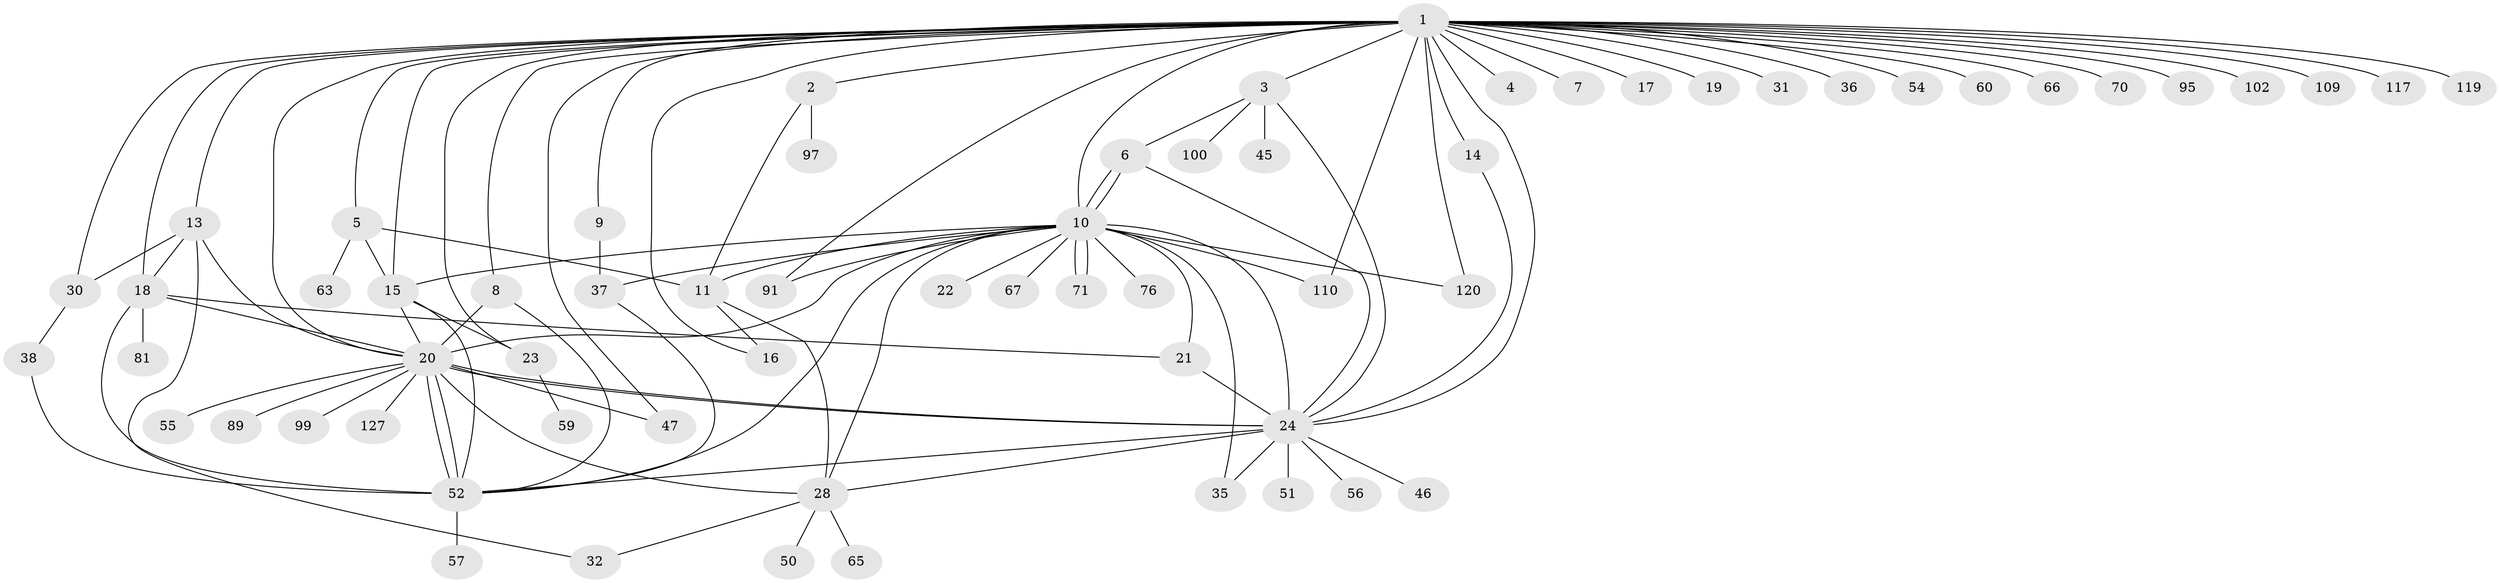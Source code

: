 // original degree distribution, {36: 0.0078125, 3: 0.109375, 5: 0.0625, 1: 0.5234375, 4: 0.0546875, 2: 0.171875, 21: 0.0078125, 7: 0.015625, 6: 0.0078125, 13: 0.0078125, 16: 0.0078125, 8: 0.0078125, 11: 0.0078125, 10: 0.0078125}
// Generated by graph-tools (version 1.1) at 2025/14/03/09/25 04:14:42]
// undirected, 64 vertices, 105 edges
graph export_dot {
graph [start="1"]
  node [color=gray90,style=filled];
  1;
  2;
  3;
  4;
  5;
  6 [super="+53+12"];
  7;
  8 [super="+43"];
  9;
  10 [super="+64+61"];
  11 [super="+94+44"];
  13 [super="+29+87+121"];
  14;
  15 [super="+83+25"];
  16;
  17;
  18 [super="+39+72"];
  19;
  20 [super="+42+49+92"];
  21;
  22;
  23 [super="+27"];
  24 [super="+82+93+107+113+48+58+34+26"];
  28;
  30 [super="+104"];
  31;
  32 [super="+96"];
  35;
  36;
  37;
  38 [super="+40+124+77"];
  45;
  46;
  47 [super="+108+105"];
  50;
  51;
  52 [super="+86"];
  54 [super="+73"];
  55;
  56;
  57;
  59;
  60;
  63;
  65;
  66;
  67;
  70;
  71 [super="+78"];
  76;
  81;
  89;
  91;
  95 [super="+98+103"];
  97;
  99;
  100;
  102;
  109;
  110;
  117;
  119;
  120;
  127;
  1 -- 2;
  1 -- 3;
  1 -- 4;
  1 -- 5;
  1 -- 7;
  1 -- 8;
  1 -- 9;
  1 -- 10;
  1 -- 13;
  1 -- 14;
  1 -- 16;
  1 -- 17;
  1 -- 18;
  1 -- 19;
  1 -- 23;
  1 -- 30;
  1 -- 31;
  1 -- 36;
  1 -- 47;
  1 -- 54;
  1 -- 60;
  1 -- 66;
  1 -- 70;
  1 -- 91;
  1 -- 95;
  1 -- 102;
  1 -- 109;
  1 -- 110;
  1 -- 117;
  1 -- 119;
  1 -- 120;
  1 -- 15;
  1 -- 20;
  1 -- 24 [weight=2];
  2 -- 97;
  2 -- 11;
  3 -- 6;
  3 -- 45;
  3 -- 100;
  3 -- 24;
  5 -- 11;
  5 -- 63;
  5 -- 15;
  6 -- 10;
  6 -- 10;
  6 -- 24;
  8 -- 20 [weight=2];
  8 -- 52;
  9 -- 37;
  10 -- 11;
  10 -- 15;
  10 -- 20;
  10 -- 22;
  10 -- 24;
  10 -- 28;
  10 -- 35;
  10 -- 37;
  10 -- 67;
  10 -- 71 [weight=2];
  10 -- 71;
  10 -- 76;
  10 -- 91;
  10 -- 110;
  10 -- 120;
  10 -- 52;
  10 -- 21;
  11 -- 16;
  11 -- 28;
  13 -- 20;
  13 -- 30;
  13 -- 32;
  13 -- 18;
  14 -- 24;
  15 -- 20;
  15 -- 23;
  15 -- 52;
  18 -- 21;
  18 -- 81;
  18 -- 20;
  18 -- 52;
  20 -- 24 [weight=2];
  20 -- 24;
  20 -- 28;
  20 -- 52 [weight=2];
  20 -- 52;
  20 -- 55;
  20 -- 99;
  20 -- 47;
  20 -- 89;
  20 -- 127;
  21 -- 24;
  23 -- 59;
  24 -- 46;
  24 -- 56;
  24 -- 35;
  24 -- 52;
  24 -- 51;
  24 -- 28;
  28 -- 50;
  28 -- 65;
  28 -- 32;
  30 -- 38;
  37 -- 52;
  38 -- 52;
  52 -- 57;
}
